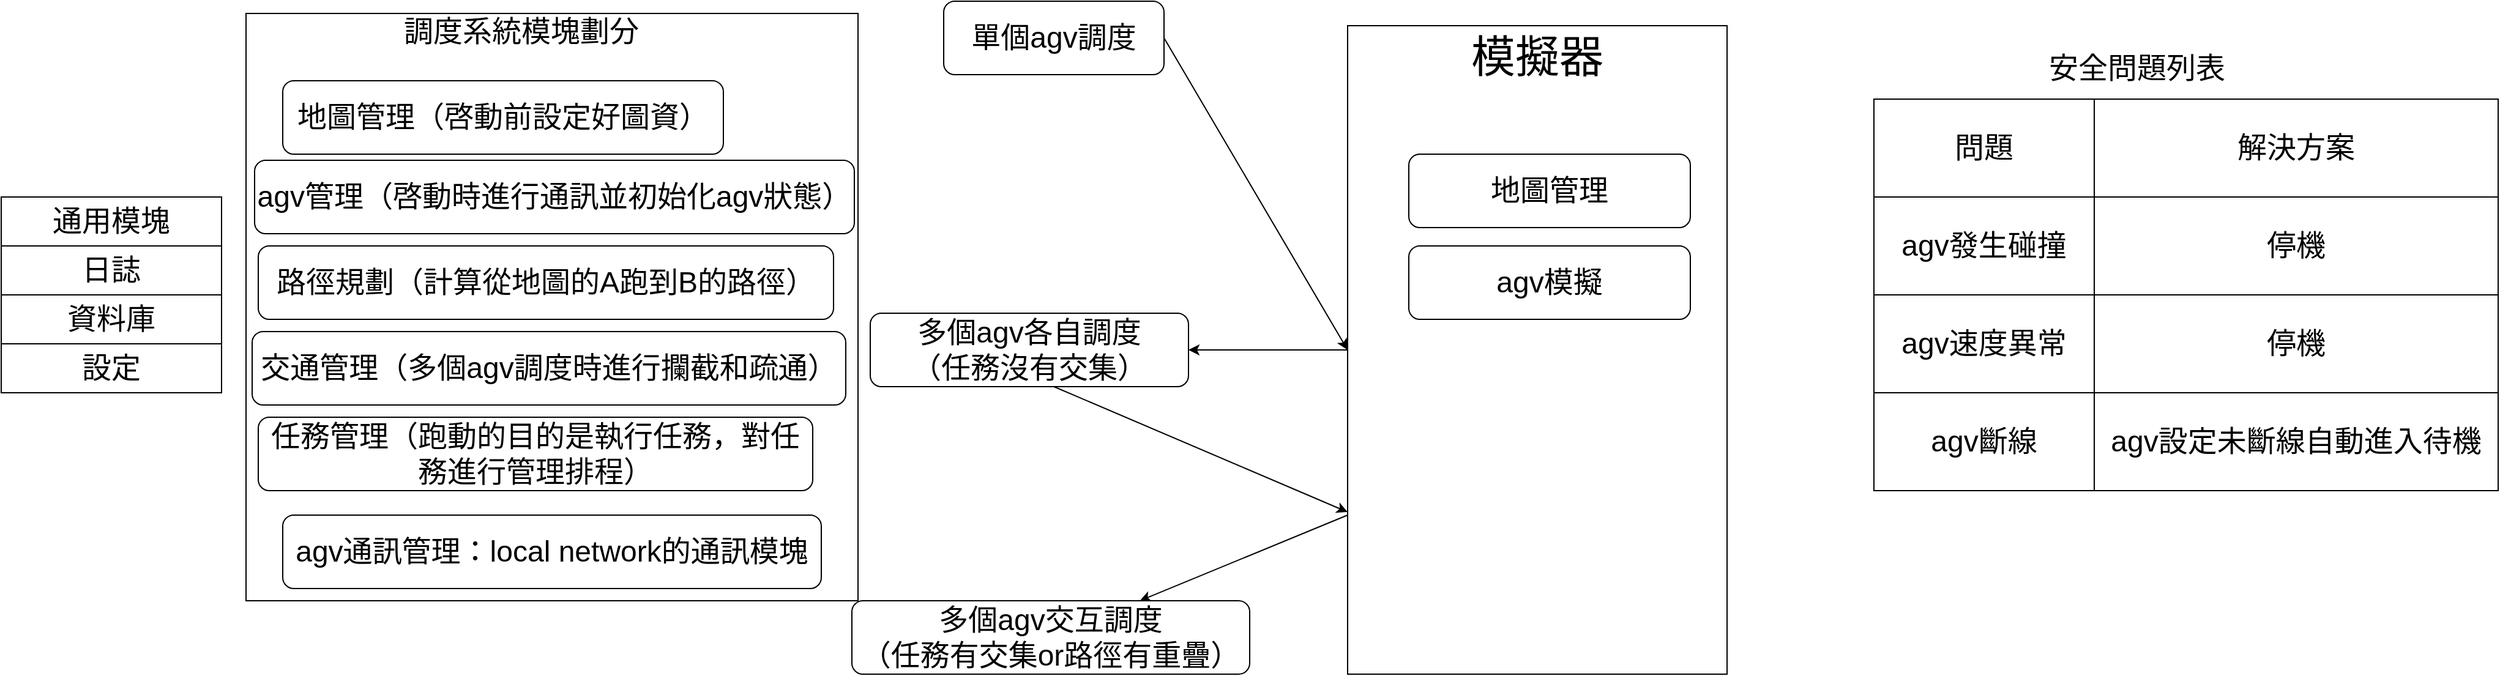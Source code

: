 <mxfile version="20.8.14" type="github">
  <diagram name="系統開發流程" id="mCIZsBK1J4OM7ZNtnRXF">
    <mxGraphModel dx="2427" dy="775" grid="1" gridSize="10" guides="1" tooltips="1" connect="1" arrows="1" fold="1" page="1" pageScale="1" pageWidth="827" pageHeight="1169" math="0" shadow="0">
      <root>
        <mxCell id="0" />
        <mxCell id="1" parent="0" />
        <mxCell id="_cTSjQU-mbcuw32wQxp6-2" value="&lt;font style=&quot;font-size: 24px;&quot;&gt;單個agv調度&lt;/font&gt;" style="rounded=1;whiteSpace=wrap;html=1;" vertex="1" parent="1">
          <mxGeometry x="150" y="160" width="180" height="60" as="geometry" />
        </mxCell>
        <mxCell id="_cTSjQU-mbcuw32wQxp6-4" value="" style="rounded=0;whiteSpace=wrap;html=1;" vertex="1" parent="1">
          <mxGeometry x="480" y="180" width="310" height="530" as="geometry" />
        </mxCell>
        <mxCell id="_cTSjQU-mbcuw32wQxp6-5" value="&lt;font style=&quot;font-size: 36px;&quot;&gt;模擬器&lt;/font&gt;" style="text;html=1;strokeColor=none;fillColor=none;align=center;verticalAlign=middle;whiteSpace=wrap;rounded=0;" vertex="1" parent="1">
          <mxGeometry x="575" y="190" width="120" height="30" as="geometry" />
        </mxCell>
        <mxCell id="_cTSjQU-mbcuw32wQxp6-6" value="&lt;font style=&quot;font-size: 24px;&quot;&gt;地圖管理&lt;/font&gt;" style="rounded=1;whiteSpace=wrap;html=1;" vertex="1" parent="1">
          <mxGeometry x="530" y="285" width="230" height="60" as="geometry" />
        </mxCell>
        <mxCell id="_cTSjQU-mbcuw32wQxp6-7" value="agv模擬" style="rounded=1;whiteSpace=wrap;html=1;fontSize=24;" vertex="1" parent="1">
          <mxGeometry x="530" y="360" width="230" height="60" as="geometry" />
        </mxCell>
        <mxCell id="_cTSjQU-mbcuw32wQxp6-8" value="" style="endArrow=classic;html=1;rounded=0;fontSize=24;exitX=1;exitY=0.5;exitDx=0;exitDy=0;entryX=0;entryY=0.5;entryDx=0;entryDy=0;" edge="1" parent="1" source="_cTSjQU-mbcuw32wQxp6-2" target="_cTSjQU-mbcuw32wQxp6-4">
          <mxGeometry width="50" height="50" relative="1" as="geometry">
            <mxPoint x="390" y="450" as="sourcePoint" />
            <mxPoint x="440" y="400" as="targetPoint" />
          </mxGeometry>
        </mxCell>
        <mxCell id="_cTSjQU-mbcuw32wQxp6-9" value="多個agv各自調度&lt;br&gt;（任務沒有交集）" style="rounded=1;whiteSpace=wrap;html=1;fontSize=24;" vertex="1" parent="1">
          <mxGeometry x="90" y="415" width="260" height="60" as="geometry" />
        </mxCell>
        <mxCell id="_cTSjQU-mbcuw32wQxp6-10" value="" style="endArrow=classic;html=1;rounded=0;fontSize=24;exitX=0;exitY=0.5;exitDx=0;exitDy=0;entryX=1;entryY=0.5;entryDx=0;entryDy=0;" edge="1" parent="1" source="_cTSjQU-mbcuw32wQxp6-4" target="_cTSjQU-mbcuw32wQxp6-9">
          <mxGeometry width="50" height="50" relative="1" as="geometry">
            <mxPoint x="390" y="450" as="sourcePoint" />
            <mxPoint x="440" y="400" as="targetPoint" />
          </mxGeometry>
        </mxCell>
        <mxCell id="_cTSjQU-mbcuw32wQxp6-11" value="" style="endArrow=classic;html=1;rounded=0;fontSize=24;exitX=0.577;exitY=1;exitDx=0;exitDy=0;exitPerimeter=0;entryX=0;entryY=0.75;entryDx=0;entryDy=0;" edge="1" parent="1" source="_cTSjQU-mbcuw32wQxp6-9" target="_cTSjQU-mbcuw32wQxp6-4">
          <mxGeometry width="50" height="50" relative="1" as="geometry">
            <mxPoint x="390" y="610" as="sourcePoint" />
            <mxPoint x="440" y="560" as="targetPoint" />
          </mxGeometry>
        </mxCell>
        <mxCell id="_cTSjQU-mbcuw32wQxp6-12" value="" style="endArrow=classic;html=1;rounded=0;fontSize=24;" edge="1" parent="1" target="_cTSjQU-mbcuw32wQxp6-13">
          <mxGeometry width="50" height="50" relative="1" as="geometry">
            <mxPoint x="480" y="580" as="sourcePoint" />
            <mxPoint x="360" y="680" as="targetPoint" />
          </mxGeometry>
        </mxCell>
        <mxCell id="_cTSjQU-mbcuw32wQxp6-13" value="多個agv交互調度&lt;br&gt;（任務有交集or路徑有重疊）" style="rounded=1;whiteSpace=wrap;html=1;fontSize=24;" vertex="1" parent="1">
          <mxGeometry x="75" y="650" width="325" height="60" as="geometry" />
        </mxCell>
        <mxCell id="_cTSjQU-mbcuw32wQxp6-15" value="安全問題列表" style="text;html=1;strokeColor=none;fillColor=none;align=center;verticalAlign=middle;whiteSpace=wrap;rounded=0;fontSize=24;" vertex="1" parent="1">
          <mxGeometry x="1040" y="190" width="170" height="50" as="geometry" />
        </mxCell>
        <mxCell id="_cTSjQU-mbcuw32wQxp6-16" value="" style="shape=table;startSize=0;container=1;collapsible=0;childLayout=tableLayout;fontSize=24;" vertex="1" parent="1">
          <mxGeometry x="910" y="240" width="510" height="320" as="geometry" />
        </mxCell>
        <mxCell id="_cTSjQU-mbcuw32wQxp6-17" value="" style="shape=tableRow;horizontal=0;startSize=0;swimlaneHead=0;swimlaneBody=0;strokeColor=inherit;top=0;left=0;bottom=0;right=0;collapsible=0;dropTarget=0;fillColor=none;points=[[0,0.5],[1,0.5]];portConstraint=eastwest;fontSize=24;" vertex="1" parent="_cTSjQU-mbcuw32wQxp6-16">
          <mxGeometry width="510" height="80" as="geometry" />
        </mxCell>
        <mxCell id="_cTSjQU-mbcuw32wQxp6-18" value="問題" style="shape=partialRectangle;html=1;whiteSpace=wrap;connectable=0;strokeColor=inherit;overflow=hidden;fillColor=none;top=0;left=0;bottom=0;right=0;pointerEvents=1;fontSize=24;" vertex="1" parent="_cTSjQU-mbcuw32wQxp6-17">
          <mxGeometry width="180" height="80" as="geometry">
            <mxRectangle width="180" height="80" as="alternateBounds" />
          </mxGeometry>
        </mxCell>
        <mxCell id="_cTSjQU-mbcuw32wQxp6-19" value="解決方案" style="shape=partialRectangle;html=1;whiteSpace=wrap;connectable=0;strokeColor=inherit;overflow=hidden;fillColor=none;top=0;left=0;bottom=0;right=0;pointerEvents=1;fontSize=24;" vertex="1" parent="_cTSjQU-mbcuw32wQxp6-17">
          <mxGeometry x="180" width="330" height="80" as="geometry">
            <mxRectangle width="330" height="80" as="alternateBounds" />
          </mxGeometry>
        </mxCell>
        <mxCell id="_cTSjQU-mbcuw32wQxp6-21" value="" style="shape=tableRow;horizontal=0;startSize=0;swimlaneHead=0;swimlaneBody=0;strokeColor=inherit;top=0;left=0;bottom=0;right=0;collapsible=0;dropTarget=0;fillColor=none;points=[[0,0.5],[1,0.5]];portConstraint=eastwest;fontSize=24;" vertex="1" parent="_cTSjQU-mbcuw32wQxp6-16">
          <mxGeometry y="80" width="510" height="80" as="geometry" />
        </mxCell>
        <mxCell id="_cTSjQU-mbcuw32wQxp6-22" value="agv發生碰撞" style="shape=partialRectangle;html=1;whiteSpace=wrap;connectable=0;strokeColor=inherit;overflow=hidden;fillColor=none;top=0;left=0;bottom=0;right=0;pointerEvents=1;fontSize=24;" vertex="1" parent="_cTSjQU-mbcuw32wQxp6-21">
          <mxGeometry width="180" height="80" as="geometry">
            <mxRectangle width="180" height="80" as="alternateBounds" />
          </mxGeometry>
        </mxCell>
        <mxCell id="_cTSjQU-mbcuw32wQxp6-23" value="停機" style="shape=partialRectangle;html=1;whiteSpace=wrap;connectable=0;strokeColor=inherit;overflow=hidden;fillColor=none;top=0;left=0;bottom=0;right=0;pointerEvents=1;fontSize=24;" vertex="1" parent="_cTSjQU-mbcuw32wQxp6-21">
          <mxGeometry x="180" width="330" height="80" as="geometry">
            <mxRectangle width="330" height="80" as="alternateBounds" />
          </mxGeometry>
        </mxCell>
        <mxCell id="_cTSjQU-mbcuw32wQxp6-25" value="" style="shape=tableRow;horizontal=0;startSize=0;swimlaneHead=0;swimlaneBody=0;strokeColor=inherit;top=0;left=0;bottom=0;right=0;collapsible=0;dropTarget=0;fillColor=none;points=[[0,0.5],[1,0.5]];portConstraint=eastwest;fontSize=24;" vertex="1" parent="_cTSjQU-mbcuw32wQxp6-16">
          <mxGeometry y="160" width="510" height="80" as="geometry" />
        </mxCell>
        <mxCell id="_cTSjQU-mbcuw32wQxp6-26" value="agv速度異常" style="shape=partialRectangle;html=1;whiteSpace=wrap;connectable=0;strokeColor=inherit;overflow=hidden;fillColor=none;top=0;left=0;bottom=0;right=0;pointerEvents=1;fontSize=24;" vertex="1" parent="_cTSjQU-mbcuw32wQxp6-25">
          <mxGeometry width="180" height="80" as="geometry">
            <mxRectangle width="180" height="80" as="alternateBounds" />
          </mxGeometry>
        </mxCell>
        <mxCell id="_cTSjQU-mbcuw32wQxp6-27" value="停機" style="shape=partialRectangle;html=1;whiteSpace=wrap;connectable=0;strokeColor=inherit;overflow=hidden;fillColor=none;top=0;left=0;bottom=0;right=0;pointerEvents=1;fontSize=24;" vertex="1" parent="_cTSjQU-mbcuw32wQxp6-25">
          <mxGeometry x="180" width="330" height="80" as="geometry">
            <mxRectangle width="330" height="80" as="alternateBounds" />
          </mxGeometry>
        </mxCell>
        <mxCell id="_cTSjQU-mbcuw32wQxp6-29" value="" style="shape=tableRow;horizontal=0;startSize=0;swimlaneHead=0;swimlaneBody=0;strokeColor=inherit;top=0;left=0;bottom=0;right=0;collapsible=0;dropTarget=0;fillColor=none;points=[[0,0.5],[1,0.5]];portConstraint=eastwest;fontSize=24;" vertex="1" parent="_cTSjQU-mbcuw32wQxp6-16">
          <mxGeometry y="240" width="510" height="80" as="geometry" />
        </mxCell>
        <mxCell id="_cTSjQU-mbcuw32wQxp6-30" value="agv斷線" style="shape=partialRectangle;html=1;whiteSpace=wrap;connectable=0;strokeColor=inherit;overflow=hidden;fillColor=none;top=0;left=0;bottom=0;right=0;pointerEvents=1;fontSize=24;" vertex="1" parent="_cTSjQU-mbcuw32wQxp6-29">
          <mxGeometry width="180" height="80" as="geometry">
            <mxRectangle width="180" height="80" as="alternateBounds" />
          </mxGeometry>
        </mxCell>
        <mxCell id="_cTSjQU-mbcuw32wQxp6-31" value="agv設定未斷線自動進入待機" style="shape=partialRectangle;html=1;whiteSpace=wrap;connectable=0;strokeColor=inherit;overflow=hidden;fillColor=none;top=0;left=0;bottom=0;right=0;pointerEvents=1;fontSize=24;" vertex="1" parent="_cTSjQU-mbcuw32wQxp6-29">
          <mxGeometry x="180" width="330" height="80" as="geometry">
            <mxRectangle width="330" height="80" as="alternateBounds" />
          </mxGeometry>
        </mxCell>
        <mxCell id="_cTSjQU-mbcuw32wQxp6-34" value="" style="rounded=0;whiteSpace=wrap;html=1;fontSize=24;" vertex="1" parent="1">
          <mxGeometry x="-420" y="170" width="500" height="480" as="geometry" />
        </mxCell>
        <mxCell id="_cTSjQU-mbcuw32wQxp6-35" value="調度系統模塊劃分" style="text;html=1;strokeColor=none;fillColor=none;align=center;verticalAlign=middle;whiteSpace=wrap;rounded=0;fontSize=24;" vertex="1" parent="1">
          <mxGeometry x="-305" y="170" width="220" height="30" as="geometry" />
        </mxCell>
        <mxCell id="_cTSjQU-mbcuw32wQxp6-37" value="路徑規劃（計算從地圖的A跑到B的路徑）" style="rounded=1;whiteSpace=wrap;html=1;fontSize=24;" vertex="1" parent="1">
          <mxGeometry x="-410" y="360" width="470" height="60" as="geometry" />
        </mxCell>
        <mxCell id="_cTSjQU-mbcuw32wQxp6-38" value="地圖管理（啓動前設定好圖資）" style="rounded=1;whiteSpace=wrap;html=1;fontSize=24;" vertex="1" parent="1">
          <mxGeometry x="-390" y="225" width="360" height="60" as="geometry" />
        </mxCell>
        <mxCell id="_cTSjQU-mbcuw32wQxp6-39" value="agv管理（啓動時進行通訊並初始化agv狀態）" style="rounded=1;whiteSpace=wrap;html=1;fontSize=24;" vertex="1" parent="1">
          <mxGeometry x="-413" y="290" width="490" height="60" as="geometry" />
        </mxCell>
        <mxCell id="_cTSjQU-mbcuw32wQxp6-40" value="交通管理（多個agv調度時進行攔截和疏通）" style="rounded=1;whiteSpace=wrap;html=1;fontSize=24;" vertex="1" parent="1">
          <mxGeometry x="-415" y="430" width="485" height="60" as="geometry" />
        </mxCell>
        <mxCell id="_cTSjQU-mbcuw32wQxp6-42" value="agv通訊管理：local network的通訊模塊" style="rounded=1;whiteSpace=wrap;html=1;fontSize=24;" vertex="1" parent="1">
          <mxGeometry x="-390" y="580" width="440" height="60" as="geometry" />
        </mxCell>
        <mxCell id="_cTSjQU-mbcuw32wQxp6-43" value="任務管理（跑動的目的是執行任務，對任務進行管理排程）" style="rounded=1;whiteSpace=wrap;html=1;fontSize=24;" vertex="1" parent="1">
          <mxGeometry x="-410" y="500" width="453" height="60" as="geometry" />
        </mxCell>
        <mxCell id="_cTSjQU-mbcuw32wQxp6-44" value="" style="shape=table;startSize=0;container=1;collapsible=0;childLayout=tableLayout;fontSize=24;" vertex="1" parent="1">
          <mxGeometry x="-620" y="320" width="180" height="160" as="geometry" />
        </mxCell>
        <mxCell id="_cTSjQU-mbcuw32wQxp6-45" value="" style="shape=tableRow;horizontal=0;startSize=0;swimlaneHead=0;swimlaneBody=0;strokeColor=inherit;top=0;left=0;bottom=0;right=0;collapsible=0;dropTarget=0;fillColor=none;points=[[0,0.5],[1,0.5]];portConstraint=eastwest;fontSize=24;" vertex="1" parent="_cTSjQU-mbcuw32wQxp6-44">
          <mxGeometry width="180" height="40" as="geometry" />
        </mxCell>
        <mxCell id="_cTSjQU-mbcuw32wQxp6-46" value="通用模塊" style="shape=partialRectangle;html=1;whiteSpace=wrap;connectable=0;strokeColor=inherit;overflow=hidden;fillColor=none;top=0;left=0;bottom=0;right=0;pointerEvents=1;fontSize=24;" vertex="1" parent="_cTSjQU-mbcuw32wQxp6-45">
          <mxGeometry width="180" height="40" as="geometry">
            <mxRectangle width="180" height="40" as="alternateBounds" />
          </mxGeometry>
        </mxCell>
        <mxCell id="_cTSjQU-mbcuw32wQxp6-47" value="" style="shape=tableRow;horizontal=0;startSize=0;swimlaneHead=0;swimlaneBody=0;strokeColor=inherit;top=0;left=0;bottom=0;right=0;collapsible=0;dropTarget=0;fillColor=none;points=[[0,0.5],[1,0.5]];portConstraint=eastwest;fontSize=24;" vertex="1" parent="_cTSjQU-mbcuw32wQxp6-44">
          <mxGeometry y="40" width="180" height="40" as="geometry" />
        </mxCell>
        <mxCell id="_cTSjQU-mbcuw32wQxp6-48" value="日誌" style="shape=partialRectangle;html=1;whiteSpace=wrap;connectable=0;strokeColor=inherit;overflow=hidden;fillColor=none;top=0;left=0;bottom=0;right=0;pointerEvents=1;fontSize=24;" vertex="1" parent="_cTSjQU-mbcuw32wQxp6-47">
          <mxGeometry width="180" height="40" as="geometry">
            <mxRectangle width="180" height="40" as="alternateBounds" />
          </mxGeometry>
        </mxCell>
        <mxCell id="_cTSjQU-mbcuw32wQxp6-49" value="" style="shape=tableRow;horizontal=0;startSize=0;swimlaneHead=0;swimlaneBody=0;strokeColor=inherit;top=0;left=0;bottom=0;right=0;collapsible=0;dropTarget=0;fillColor=none;points=[[0,0.5],[1,0.5]];portConstraint=eastwest;fontSize=24;" vertex="1" parent="_cTSjQU-mbcuw32wQxp6-44">
          <mxGeometry y="80" width="180" height="40" as="geometry" />
        </mxCell>
        <mxCell id="_cTSjQU-mbcuw32wQxp6-50" value="資料庫" style="shape=partialRectangle;html=1;whiteSpace=wrap;connectable=0;strokeColor=inherit;overflow=hidden;fillColor=none;top=0;left=0;bottom=0;right=0;pointerEvents=1;fontSize=24;" vertex="1" parent="_cTSjQU-mbcuw32wQxp6-49">
          <mxGeometry width="180" height="40" as="geometry">
            <mxRectangle width="180" height="40" as="alternateBounds" />
          </mxGeometry>
        </mxCell>
        <mxCell id="_cTSjQU-mbcuw32wQxp6-51" value="" style="shape=tableRow;horizontal=0;startSize=0;swimlaneHead=0;swimlaneBody=0;strokeColor=inherit;top=0;left=0;bottom=0;right=0;collapsible=0;dropTarget=0;fillColor=none;points=[[0,0.5],[1,0.5]];portConstraint=eastwest;fontSize=24;" vertex="1" parent="_cTSjQU-mbcuw32wQxp6-44">
          <mxGeometry y="120" width="180" height="40" as="geometry" />
        </mxCell>
        <mxCell id="_cTSjQU-mbcuw32wQxp6-52" value="設定" style="shape=partialRectangle;html=1;whiteSpace=wrap;connectable=0;strokeColor=inherit;overflow=hidden;fillColor=none;top=0;left=0;bottom=0;right=0;pointerEvents=1;fontSize=24;" vertex="1" parent="_cTSjQU-mbcuw32wQxp6-51">
          <mxGeometry width="180" height="40" as="geometry">
            <mxRectangle width="180" height="40" as="alternateBounds" />
          </mxGeometry>
        </mxCell>
      </root>
    </mxGraphModel>
  </diagram>
</mxfile>
